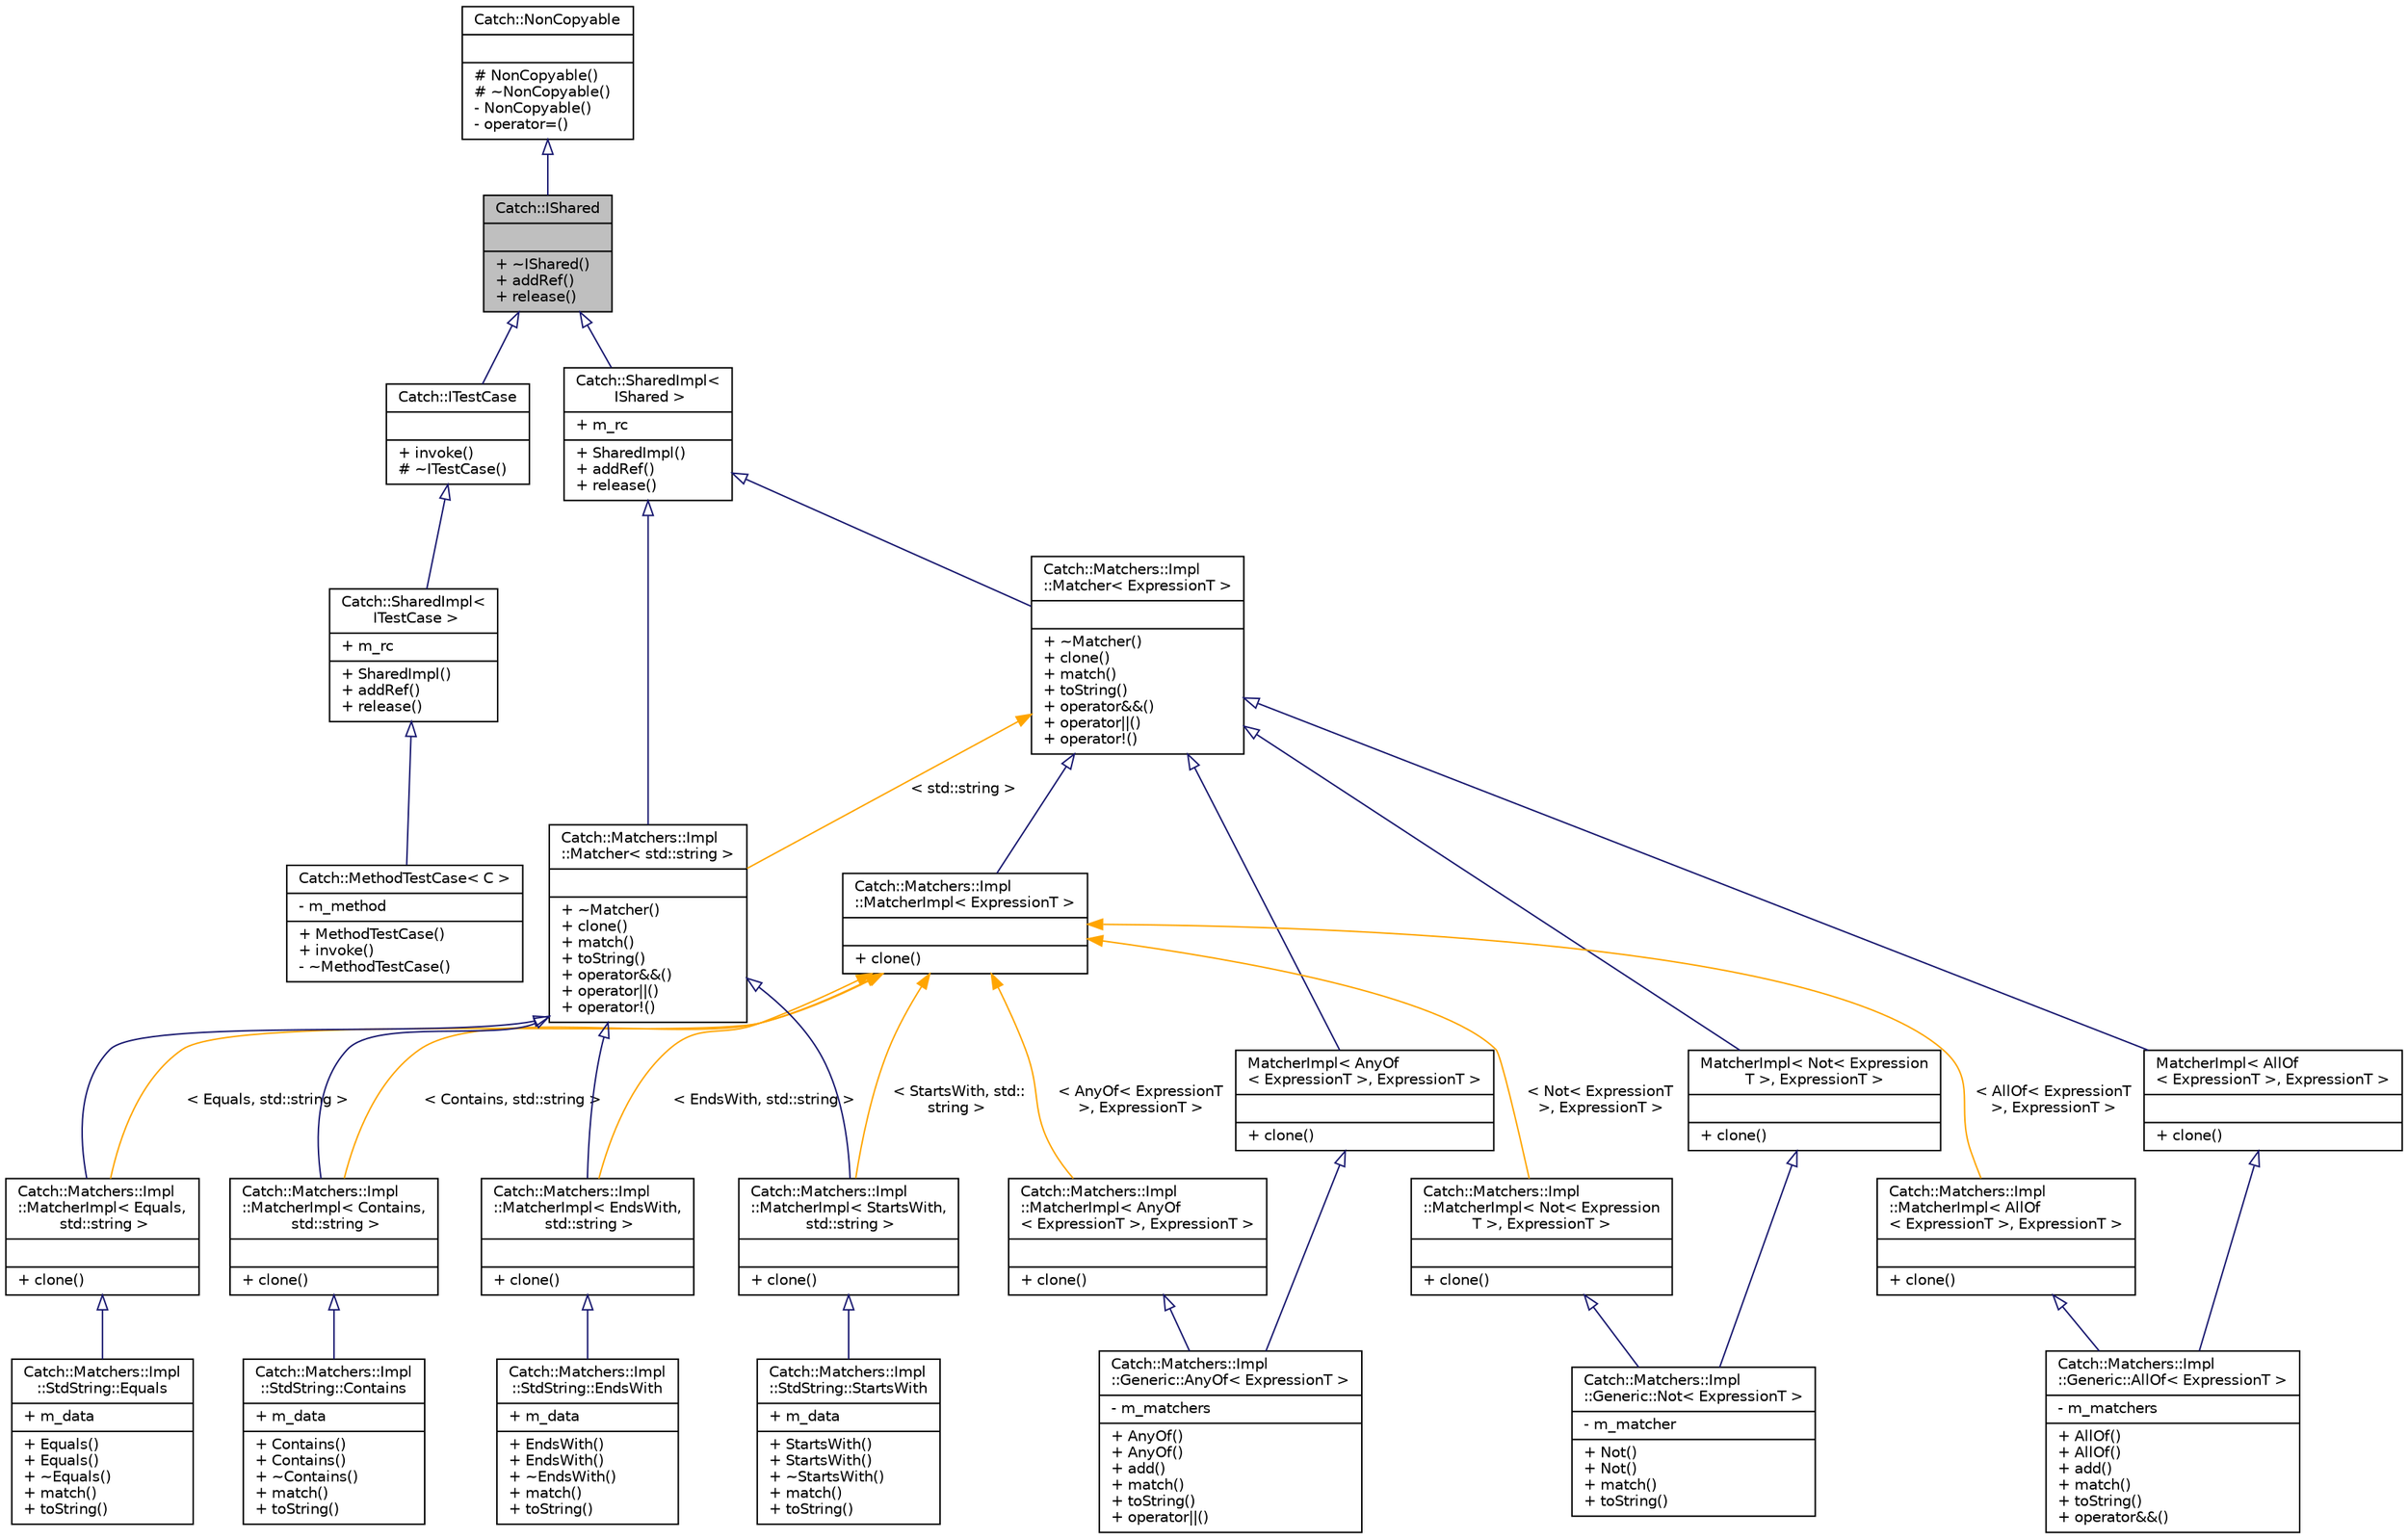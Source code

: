 digraph "Catch::IShared"
{
  edge [fontname="Helvetica",fontsize="10",labelfontname="Helvetica",labelfontsize="10"];
  node [fontname="Helvetica",fontsize="10",shape=record];
  Node1 [label="{Catch::IShared\n||+ ~IShared()\l+ addRef()\l+ release()\l}",height=0.2,width=0.4,color="black", fillcolor="grey75", style="filled", fontcolor="black"];
  Node2 -> Node1 [dir="back",color="midnightblue",fontsize="10",style="solid",arrowtail="onormal",fontname="Helvetica"];
  Node2 [label="{Catch::NonCopyable\n||# NonCopyable()\l# ~NonCopyable()\l- NonCopyable()\l- operator=()\l}",height=0.2,width=0.4,color="black", fillcolor="white", style="filled",URL="$classCatch_1_1NonCopyable.html"];
  Node1 -> Node3 [dir="back",color="midnightblue",fontsize="10",style="solid",arrowtail="onormal",fontname="Helvetica"];
  Node3 [label="{Catch::ITestCase\n||+ invoke()\l# ~ITestCase()\l}",height=0.2,width=0.4,color="black", fillcolor="white", style="filled",URL="$structCatch_1_1ITestCase.html"];
  Node3 -> Node4 [dir="back",color="midnightblue",fontsize="10",style="solid",arrowtail="onormal",fontname="Helvetica"];
  Node4 [label="{Catch::SharedImpl\<\l ITestCase \>\n|+ m_rc\l|+ SharedImpl()\l+ addRef()\l+ release()\l}",height=0.2,width=0.4,color="black", fillcolor="white", style="filled",URL="$structCatch_1_1SharedImpl.html"];
  Node4 -> Node5 [dir="back",color="midnightblue",fontsize="10",style="solid",arrowtail="onormal",fontname="Helvetica"];
  Node5 [label="{Catch::MethodTestCase\< C \>\n|- m_method\l|+ MethodTestCase()\l+ invoke()\l- ~MethodTestCase()\l}",height=0.2,width=0.4,color="black", fillcolor="white", style="filled",URL="$classCatch_1_1MethodTestCase.html"];
  Node1 -> Node6 [dir="back",color="midnightblue",fontsize="10",style="solid",arrowtail="onormal",fontname="Helvetica"];
  Node6 [label="{Catch::SharedImpl\<\l IShared \>\n|+ m_rc\l|+ SharedImpl()\l+ addRef()\l+ release()\l}",height=0.2,width=0.4,color="black", fillcolor="white", style="filled",URL="$structCatch_1_1SharedImpl.html"];
  Node6 -> Node7 [dir="back",color="midnightblue",fontsize="10",style="solid",arrowtail="onormal",fontname="Helvetica"];
  Node7 [label="{Catch::Matchers::Impl\l::Matcher\< ExpressionT \>\n||+ ~Matcher()\l+ clone()\l+ match()\l+ toString()\l+ operator&&()\l+ operator\|\|()\l+ operator!()\l}",height=0.2,width=0.4,color="black", fillcolor="white", style="filled",URL="$structCatch_1_1Matchers_1_1Impl_1_1Matcher.html"];
  Node7 -> Node8 [dir="back",color="midnightblue",fontsize="10",style="solid",arrowtail="onormal",fontname="Helvetica"];
  Node8 [label="{Catch::Matchers::Impl\l::MatcherImpl\< ExpressionT \>\n||+ clone()\l}",height=0.2,width=0.4,color="black", fillcolor="white", style="filled",URL="$structCatch_1_1Matchers_1_1Impl_1_1MatcherImpl.html"];
  Node8 -> Node9 [dir="back",color="orange",fontsize="10",style="solid",label=" \< Equals, std::string \>" ,fontname="Helvetica"];
  Node9 [label="{Catch::Matchers::Impl\l::MatcherImpl\< Equals,\l std::string \>\n||+ clone()\l}",height=0.2,width=0.4,color="black", fillcolor="white", style="filled",URL="$structCatch_1_1Matchers_1_1Impl_1_1MatcherImpl.html"];
  Node9 -> Node10 [dir="back",color="midnightblue",fontsize="10",style="solid",arrowtail="onormal",fontname="Helvetica"];
  Node10 [label="{Catch::Matchers::Impl\l::StdString::Equals\n|+ m_data\l|+ Equals()\l+ Equals()\l+ ~Equals()\l+ match()\l+ toString()\l}",height=0.2,width=0.4,color="black", fillcolor="white", style="filled",URL="$structCatch_1_1Matchers_1_1Impl_1_1StdString_1_1Equals.html"];
  Node8 -> Node11 [dir="back",color="orange",fontsize="10",style="solid",label=" \< Contains, std::string \>" ,fontname="Helvetica"];
  Node11 [label="{Catch::Matchers::Impl\l::MatcherImpl\< Contains,\l std::string \>\n||+ clone()\l}",height=0.2,width=0.4,color="black", fillcolor="white", style="filled",URL="$structCatch_1_1Matchers_1_1Impl_1_1MatcherImpl.html"];
  Node11 -> Node12 [dir="back",color="midnightblue",fontsize="10",style="solid",arrowtail="onormal",fontname="Helvetica"];
  Node12 [label="{Catch::Matchers::Impl\l::StdString::Contains\n|+ m_data\l|+ Contains()\l+ Contains()\l+ ~Contains()\l+ match()\l+ toString()\l}",height=0.2,width=0.4,color="black", fillcolor="white", style="filled",URL="$structCatch_1_1Matchers_1_1Impl_1_1StdString_1_1Contains.html"];
  Node8 -> Node13 [dir="back",color="orange",fontsize="10",style="solid",label=" \< AnyOf\< ExpressionT\l \>, ExpressionT \>" ,fontname="Helvetica"];
  Node13 [label="{Catch::Matchers::Impl\l::MatcherImpl\< AnyOf\l\< ExpressionT \>, ExpressionT \>\n||+ clone()\l}",height=0.2,width=0.4,color="black", fillcolor="white", style="filled",URL="$structCatch_1_1Matchers_1_1Impl_1_1MatcherImpl.html"];
  Node13 -> Node14 [dir="back",color="midnightblue",fontsize="10",style="solid",arrowtail="onormal",fontname="Helvetica"];
  Node14 [label="{Catch::Matchers::Impl\l::Generic::AnyOf\< ExpressionT \>\n|- m_matchers\l|+ AnyOf()\l+ AnyOf()\l+ add()\l+ match()\l+ toString()\l+ operator\|\|()\l}",height=0.2,width=0.4,color="black", fillcolor="white", style="filled",URL="$classCatch_1_1Matchers_1_1Impl_1_1Generic_1_1AnyOf.html"];
  Node8 -> Node15 [dir="back",color="orange",fontsize="10",style="solid",label=" \< EndsWith, std::string \>" ,fontname="Helvetica"];
  Node15 [label="{Catch::Matchers::Impl\l::MatcherImpl\< EndsWith,\l std::string \>\n||+ clone()\l}",height=0.2,width=0.4,color="black", fillcolor="white", style="filled",URL="$structCatch_1_1Matchers_1_1Impl_1_1MatcherImpl.html"];
  Node15 -> Node16 [dir="back",color="midnightblue",fontsize="10",style="solid",arrowtail="onormal",fontname="Helvetica"];
  Node16 [label="{Catch::Matchers::Impl\l::StdString::EndsWith\n|+ m_data\l|+ EndsWith()\l+ EndsWith()\l+ ~EndsWith()\l+ match()\l+ toString()\l}",height=0.2,width=0.4,color="black", fillcolor="white", style="filled",URL="$structCatch_1_1Matchers_1_1Impl_1_1StdString_1_1EndsWith.html"];
  Node8 -> Node17 [dir="back",color="orange",fontsize="10",style="solid",label=" \< Not\< ExpressionT\l \>, ExpressionT \>" ,fontname="Helvetica"];
  Node17 [label="{Catch::Matchers::Impl\l::MatcherImpl\< Not\< Expression\lT \>, ExpressionT \>\n||+ clone()\l}",height=0.2,width=0.4,color="black", fillcolor="white", style="filled",URL="$structCatch_1_1Matchers_1_1Impl_1_1MatcherImpl.html"];
  Node17 -> Node18 [dir="back",color="midnightblue",fontsize="10",style="solid",arrowtail="onormal",fontname="Helvetica"];
  Node18 [label="{Catch::Matchers::Impl\l::Generic::Not\< ExpressionT \>\n|- m_matcher\l|+ Not()\l+ Not()\l+ match()\l+ toString()\l}",height=0.2,width=0.4,color="black", fillcolor="white", style="filled",URL="$classCatch_1_1Matchers_1_1Impl_1_1Generic_1_1Not.html"];
  Node8 -> Node19 [dir="back",color="orange",fontsize="10",style="solid",label=" \< AllOf\< ExpressionT\l \>, ExpressionT \>" ,fontname="Helvetica"];
  Node19 [label="{Catch::Matchers::Impl\l::MatcherImpl\< AllOf\l\< ExpressionT \>, ExpressionT \>\n||+ clone()\l}",height=0.2,width=0.4,color="black", fillcolor="white", style="filled",URL="$structCatch_1_1Matchers_1_1Impl_1_1MatcherImpl.html"];
  Node19 -> Node20 [dir="back",color="midnightblue",fontsize="10",style="solid",arrowtail="onormal",fontname="Helvetica"];
  Node20 [label="{Catch::Matchers::Impl\l::Generic::AllOf\< ExpressionT \>\n|- m_matchers\l|+ AllOf()\l+ AllOf()\l+ add()\l+ match()\l+ toString()\l+ operator&&()\l}",height=0.2,width=0.4,color="black", fillcolor="white", style="filled",URL="$classCatch_1_1Matchers_1_1Impl_1_1Generic_1_1AllOf.html"];
  Node8 -> Node21 [dir="back",color="orange",fontsize="10",style="solid",label=" \< StartsWith, std::\lstring \>" ,fontname="Helvetica"];
  Node21 [label="{Catch::Matchers::Impl\l::MatcherImpl\< StartsWith,\l std::string \>\n||+ clone()\l}",height=0.2,width=0.4,color="black", fillcolor="white", style="filled",URL="$structCatch_1_1Matchers_1_1Impl_1_1MatcherImpl.html"];
  Node21 -> Node22 [dir="back",color="midnightblue",fontsize="10",style="solid",arrowtail="onormal",fontname="Helvetica"];
  Node22 [label="{Catch::Matchers::Impl\l::StdString::StartsWith\n|+ m_data\l|+ StartsWith()\l+ StartsWith()\l+ ~StartsWith()\l+ match()\l+ toString()\l}",height=0.2,width=0.4,color="black", fillcolor="white", style="filled",URL="$structCatch_1_1Matchers_1_1Impl_1_1StdString_1_1StartsWith.html"];
  Node7 -> Node23 [dir="back",color="midnightblue",fontsize="10",style="solid",arrowtail="onormal",fontname="Helvetica"];
  Node23 [label="{MatcherImpl\< AllOf\l\< ExpressionT \>, ExpressionT \>\n||+ clone()\l}",height=0.2,width=0.4,color="black", fillcolor="white", style="filled",URL="$structCatch_1_1Matchers_1_1Impl_1_1MatcherImpl.html"];
  Node23 -> Node20 [dir="back",color="midnightblue",fontsize="10",style="solid",arrowtail="onormal",fontname="Helvetica"];
  Node7 -> Node24 [dir="back",color="midnightblue",fontsize="10",style="solid",arrowtail="onormal",fontname="Helvetica"];
  Node24 [label="{MatcherImpl\< AnyOf\l\< ExpressionT \>, ExpressionT \>\n||+ clone()\l}",height=0.2,width=0.4,color="black", fillcolor="white", style="filled",URL="$structCatch_1_1Matchers_1_1Impl_1_1MatcherImpl.html"];
  Node24 -> Node14 [dir="back",color="midnightblue",fontsize="10",style="solid",arrowtail="onormal",fontname="Helvetica"];
  Node7 -> Node25 [dir="back",color="midnightblue",fontsize="10",style="solid",arrowtail="onormal",fontname="Helvetica"];
  Node25 [label="{MatcherImpl\< Not\< Expression\lT \>, ExpressionT \>\n||+ clone()\l}",height=0.2,width=0.4,color="black", fillcolor="white", style="filled",URL="$structCatch_1_1Matchers_1_1Impl_1_1MatcherImpl.html"];
  Node25 -> Node18 [dir="back",color="midnightblue",fontsize="10",style="solid",arrowtail="onormal",fontname="Helvetica"];
  Node7 -> Node26 [dir="back",color="orange",fontsize="10",style="solid",label=" \< std::string \>" ,fontname="Helvetica"];
  Node26 [label="{Catch::Matchers::Impl\l::Matcher\< std::string \>\n||+ ~Matcher()\l+ clone()\l+ match()\l+ toString()\l+ operator&&()\l+ operator\|\|()\l+ operator!()\l}",height=0.2,width=0.4,color="black", fillcolor="white", style="filled",URL="$structCatch_1_1Matchers_1_1Impl_1_1Matcher.html"];
  Node26 -> Node11 [dir="back",color="midnightblue",fontsize="10",style="solid",arrowtail="onormal",fontname="Helvetica"];
  Node26 -> Node15 [dir="back",color="midnightblue",fontsize="10",style="solid",arrowtail="onormal",fontname="Helvetica"];
  Node26 -> Node9 [dir="back",color="midnightblue",fontsize="10",style="solid",arrowtail="onormal",fontname="Helvetica"];
  Node26 -> Node21 [dir="back",color="midnightblue",fontsize="10",style="solid",arrowtail="onormal",fontname="Helvetica"];
  Node6 -> Node26 [dir="back",color="midnightblue",fontsize="10",style="solid",arrowtail="onormal",fontname="Helvetica"];
}
